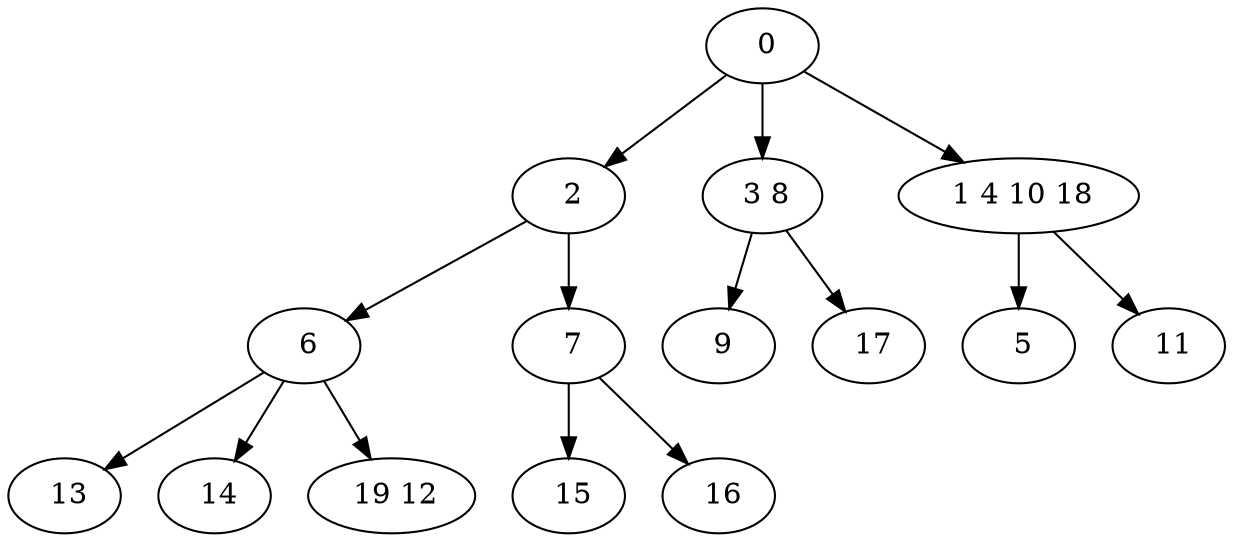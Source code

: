 digraph mytree {
" 0" -> " 2";
" 0" -> " 3 8";
" 0" -> " 1 4 10 18";
" 2" -> " 6";
" 2" -> " 7";
" 3 8" -> " 9";
" 3 8" -> " 17";
" 1 4 10 18" -> " 5";
" 1 4 10 18" -> " 11";
" 6" -> " 13";
" 6" -> " 14";
" 6" -> " 19 12";
" 7" -> " 15";
" 7" -> " 16";
" 9";
" 13";
" 14";
" 19 12";
" 15";
" 16";
" 17";
" 5";
" 11";
}
